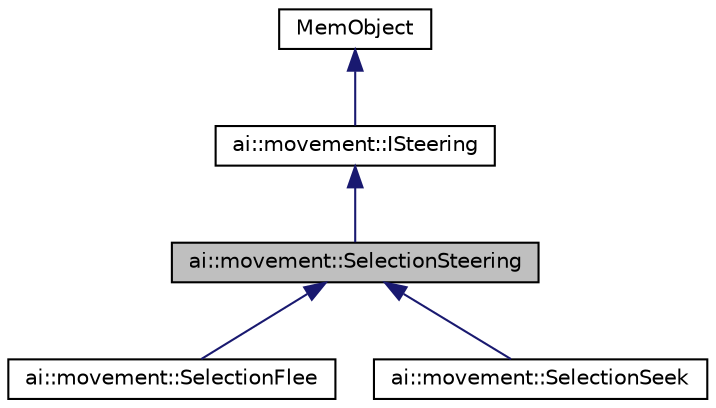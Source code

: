 digraph "ai::movement::SelectionSteering"
{
  edge [fontname="Helvetica",fontsize="10",labelfontname="Helvetica",labelfontsize="10"];
  node [fontname="Helvetica",fontsize="10",shape=record];
  Node1 [label="ai::movement::SelectionSteering",height=0.2,width=0.4,color="black", fillcolor="grey75", style="filled", fontcolor="black"];
  Node2 -> Node1 [dir="back",color="midnightblue",fontsize="10",style="solid",fontname="Helvetica"];
  Node2 [label="ai::movement::ISteering",height=0.2,width=0.4,color="black", fillcolor="white", style="filled",URL="$classai_1_1movement_1_1ISteering.html",tooltip="Steering interface. "];
  Node3 -> Node2 [dir="back",color="midnightblue",fontsize="10",style="solid",fontname="Helvetica"];
  Node3 [label="MemObject",height=0.2,width=0.4,color="black", fillcolor="white", style="filled",URL="$classai_1_1__MemObject.html"];
  Node1 -> Node4 [dir="back",color="midnightblue",fontsize="10",style="solid",fontname="Helvetica"];
  Node4 [label="ai::movement::SelectionFlee",height=0.2,width=0.4,color="black", fillcolor="white", style="filled",URL="$classai_1_1movement_1_1SelectionFlee.html",tooltip="Flees the current IFilter selection from the given ICharacter. "];
  Node1 -> Node5 [dir="back",color="midnightblue",fontsize="10",style="solid",fontname="Helvetica"];
  Node5 [label="ai::movement::SelectionSeek",height=0.2,width=0.4,color="black", fillcolor="white", style="filled",URL="$classai_1_1movement_1_1SelectionSeek.html",tooltip="Seeks the current IFilter selection from the given ICharacter. "];
}
